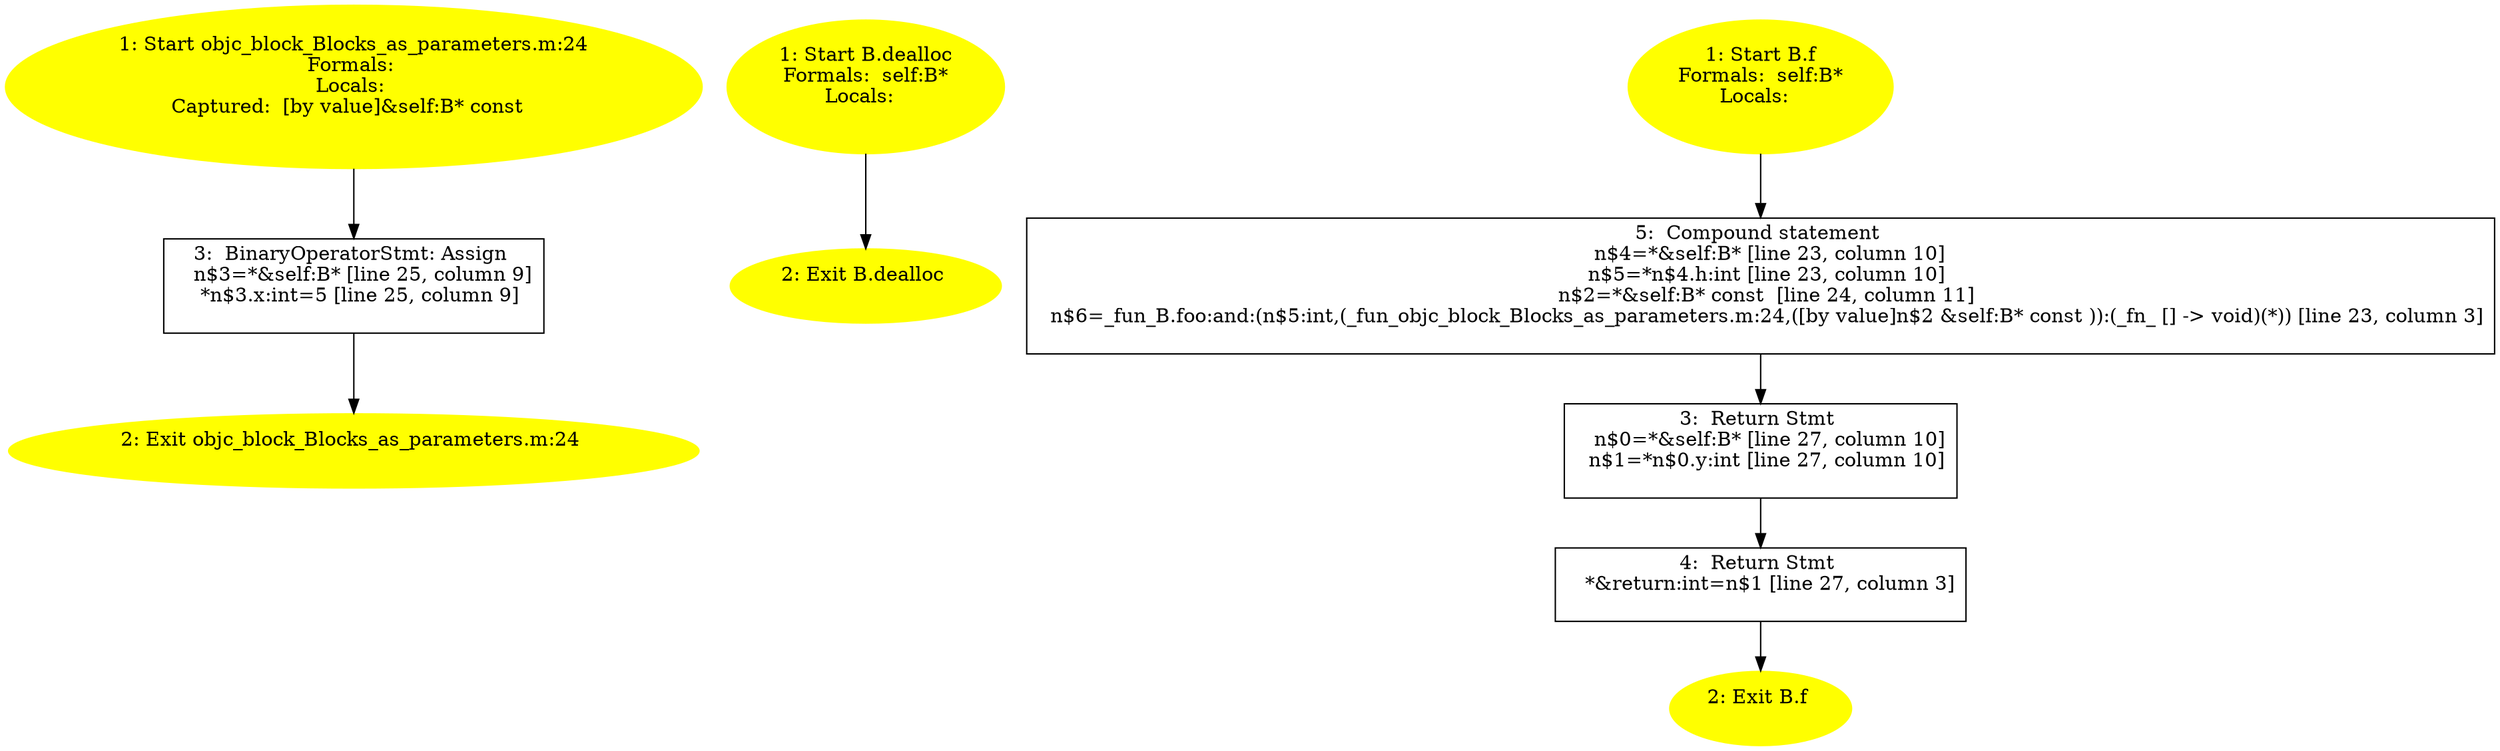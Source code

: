 /* @generated */
digraph cfg {
"objc_block_Blocks_as_parameters.m.5bb0284ee335fa68_1" [label="1: Start objc_block_Blocks_as_parameters.m:24\nFormals: \nLocals: \nCaptured:  [by value]&self:B* const  \n  " color=yellow style=filled]
	

	 "objc_block_Blocks_as_parameters.m.5bb0284ee335fa68_1" -> "objc_block_Blocks_as_parameters.m.5bb0284ee335fa68_3" ;
"objc_block_Blocks_as_parameters.m.5bb0284ee335fa68_2" [label="2: Exit objc_block_Blocks_as_parameters.m:24 \n  " color=yellow style=filled]
	

"objc_block_Blocks_as_parameters.m.5bb0284ee335fa68_3" [label="3:  BinaryOperatorStmt: Assign \n   n$3=*&self:B* [line 25, column 9]\n  *n$3.x:int=5 [line 25, column 9]\n " shape="box"]
	

	 "objc_block_Blocks_as_parameters.m.5bb0284ee335fa68_3" -> "objc_block_Blocks_as_parameters.m.5bb0284ee335fa68_2" ;
"dealloc#B#[instance].62d516b6d74de70c_1" [label="1: Start B.dealloc\nFormals:  self:B*\nLocals:  \n  " color=yellow style=filled]
	

	 "dealloc#B#[instance].62d516b6d74de70c_1" -> "dealloc#B#[instance].62d516b6d74de70c_2" ;
"dealloc#B#[instance].62d516b6d74de70c_2" [label="2: Exit B.dealloc \n  " color=yellow style=filled]
	

"f#B#[instance].7d89f0db14025fe6_1" [label="1: Start B.f\nFormals:  self:B*\nLocals:  \n  " color=yellow style=filled]
	

	 "f#B#[instance].7d89f0db14025fe6_1" -> "f#B#[instance].7d89f0db14025fe6_5" ;
"f#B#[instance].7d89f0db14025fe6_2" [label="2: Exit B.f \n  " color=yellow style=filled]
	

"f#B#[instance].7d89f0db14025fe6_3" [label="3:  Return Stmt \n   n$0=*&self:B* [line 27, column 10]\n  n$1=*n$0.y:int [line 27, column 10]\n " shape="box"]
	

	 "f#B#[instance].7d89f0db14025fe6_3" -> "f#B#[instance].7d89f0db14025fe6_4" ;
"f#B#[instance].7d89f0db14025fe6_4" [label="4:  Return Stmt \n   *&return:int=n$1 [line 27, column 3]\n " shape="box"]
	

	 "f#B#[instance].7d89f0db14025fe6_4" -> "f#B#[instance].7d89f0db14025fe6_2" ;
"f#B#[instance].7d89f0db14025fe6_5" [label="5:  Compound statement \n   n$4=*&self:B* [line 23, column 10]\n  n$5=*n$4.h:int [line 23, column 10]\n  n$2=*&self:B* const  [line 24, column 11]\n  n$6=_fun_B.foo:and:(n$5:int,(_fun_objc_block_Blocks_as_parameters.m:24,([by value]n$2 &self:B* const )):(_fn_ [] -> void)(*)) [line 23, column 3]\n " shape="box"]
	

	 "f#B#[instance].7d89f0db14025fe6_5" -> "f#B#[instance].7d89f0db14025fe6_3" ;
}
